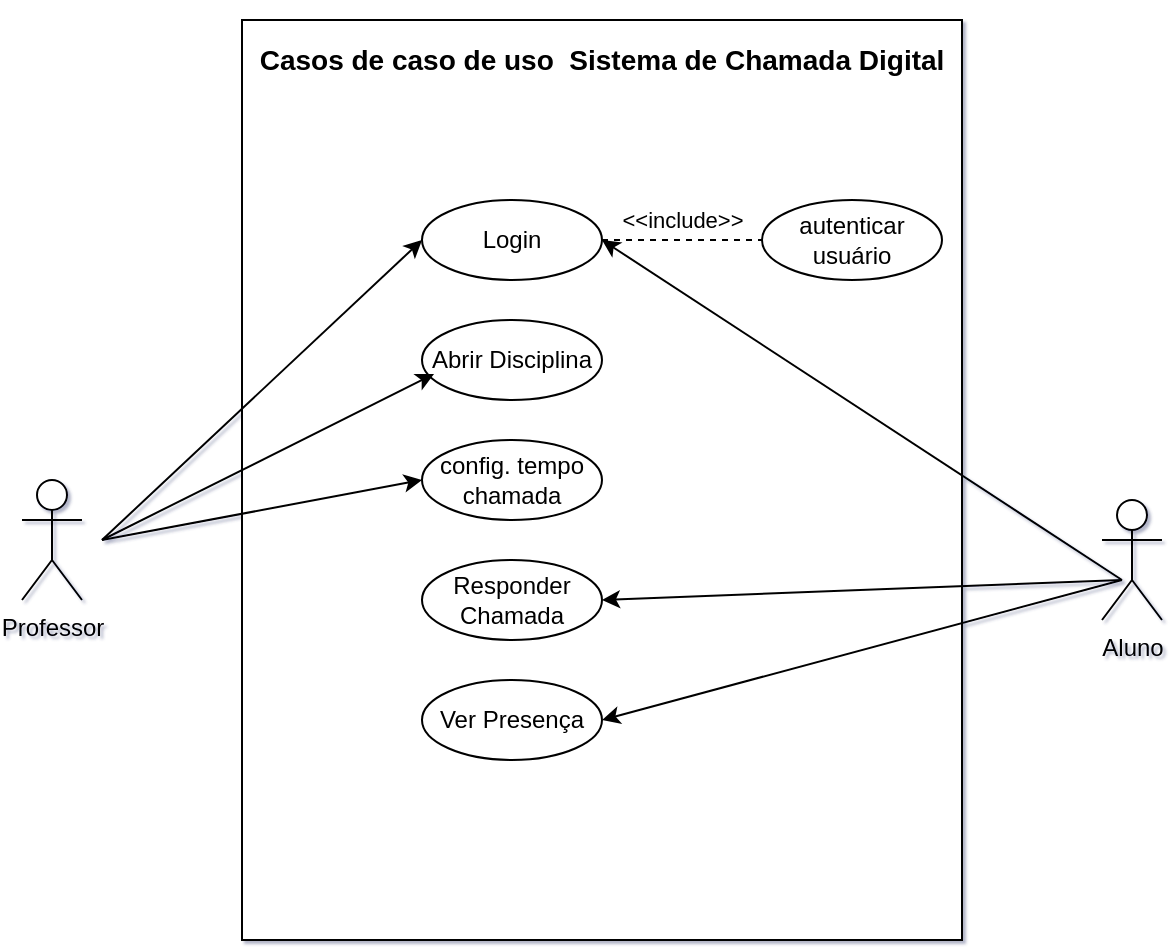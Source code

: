 <mxfile version="24.7.6">
  <diagram name="Página-1" id="XDH4dJ3otHWdcbqTBR5J">
    <mxGraphModel dx="874" dy="468" grid="1" gridSize="10" guides="1" tooltips="1" connect="1" arrows="1" fold="1" page="1" pageScale="1" pageWidth="827" pageHeight="1169" background="none" math="0" shadow="1">
      <root>
        <mxCell id="0" />
        <mxCell id="1" parent="0" />
        <mxCell id="7ThZCeeNwGK1asPZ2rKJ-1" value="Professor" style="shape=umlActor;verticalLabelPosition=bottom;verticalAlign=top;html=1;outlineConnect=0;" vertex="1" parent="1">
          <mxGeometry x="130" y="710" width="30" height="60" as="geometry" />
        </mxCell>
        <mxCell id="7ThZCeeNwGK1asPZ2rKJ-2" value="Aluno" style="shape=umlActor;verticalLabelPosition=bottom;verticalAlign=top;html=1;outlineConnect=0;" vertex="1" parent="1">
          <mxGeometry x="670" y="720" width="30" height="60" as="geometry" />
        </mxCell>
        <mxCell id="7ThZCeeNwGK1asPZ2rKJ-117" value="" style="rounded=0;whiteSpace=wrap;html=1;" vertex="1" parent="1">
          <mxGeometry x="240" y="480" width="360" height="460" as="geometry" />
        </mxCell>
        <mxCell id="7ThZCeeNwGK1asPZ2rKJ-119" value="Login" style="ellipse;whiteSpace=wrap;html=1;" vertex="1" parent="1">
          <mxGeometry x="330" y="570" width="90" height="40" as="geometry" />
        </mxCell>
        <mxCell id="7ThZCeeNwGK1asPZ2rKJ-120" value="Abrir Disciplina" style="ellipse;whiteSpace=wrap;html=1;" vertex="1" parent="1">
          <mxGeometry x="330" y="630" width="90" height="40" as="geometry" />
        </mxCell>
        <mxCell id="7ThZCeeNwGK1asPZ2rKJ-121" value="config. tempo chamada" style="ellipse;whiteSpace=wrap;html=1;" vertex="1" parent="1">
          <mxGeometry x="330" y="690" width="90" height="40" as="geometry" />
        </mxCell>
        <mxCell id="7ThZCeeNwGK1asPZ2rKJ-122" value="Responder Chamada" style="ellipse;whiteSpace=wrap;html=1;" vertex="1" parent="1">
          <mxGeometry x="330" y="750" width="90" height="40" as="geometry" />
        </mxCell>
        <mxCell id="7ThZCeeNwGK1asPZ2rKJ-123" value="Ver Presença" style="ellipse;whiteSpace=wrap;html=1;" vertex="1" parent="1">
          <mxGeometry x="330" y="810" width="90" height="40" as="geometry" />
        </mxCell>
        <mxCell id="7ThZCeeNwGK1asPZ2rKJ-124" value="&lt;b&gt;&lt;font style=&quot;font-size: 14px;&quot;&gt;Casos de caso de uso&amp;nbsp; Sistema de Chamada Digital&lt;/font&gt;&lt;/b&gt;" style="text;html=1;align=center;verticalAlign=middle;whiteSpace=wrap;rounded=0;" vertex="1" parent="1">
          <mxGeometry x="240" y="470" width="360" height="60" as="geometry" />
        </mxCell>
        <mxCell id="7ThZCeeNwGK1asPZ2rKJ-125" value="" style="endArrow=classic;html=1;rounded=0;entryX=0;entryY=0.5;entryDx=0;entryDy=0;" edge="1" parent="1" target="7ThZCeeNwGK1asPZ2rKJ-119">
          <mxGeometry width="50" height="50" relative="1" as="geometry">
            <mxPoint x="170" y="740" as="sourcePoint" />
            <mxPoint x="220" y="690" as="targetPoint" />
          </mxGeometry>
        </mxCell>
        <mxCell id="7ThZCeeNwGK1asPZ2rKJ-126" value="" style="endArrow=classic;html=1;rounded=0;entryX=0.067;entryY=0.675;entryDx=0;entryDy=0;entryPerimeter=0;" edge="1" parent="1" target="7ThZCeeNwGK1asPZ2rKJ-120">
          <mxGeometry width="50" height="50" relative="1" as="geometry">
            <mxPoint x="170" y="740" as="sourcePoint" />
            <mxPoint x="230" y="710" as="targetPoint" />
          </mxGeometry>
        </mxCell>
        <mxCell id="7ThZCeeNwGK1asPZ2rKJ-127" value="" style="endArrow=classic;html=1;rounded=0;entryX=0;entryY=0.5;entryDx=0;entryDy=0;" edge="1" parent="1" target="7ThZCeeNwGK1asPZ2rKJ-121">
          <mxGeometry width="50" height="50" relative="1" as="geometry">
            <mxPoint x="170" y="740" as="sourcePoint" />
            <mxPoint x="240" y="725" as="targetPoint" />
          </mxGeometry>
        </mxCell>
        <mxCell id="7ThZCeeNwGK1asPZ2rKJ-128" value="" style="endArrow=classic;html=1;rounded=0;entryX=1;entryY=0.5;entryDx=0;entryDy=0;" edge="1" parent="1" target="7ThZCeeNwGK1asPZ2rKJ-123">
          <mxGeometry width="50" height="50" relative="1" as="geometry">
            <mxPoint x="680" y="760" as="sourcePoint" />
            <mxPoint x="770" y="900" as="targetPoint" />
          </mxGeometry>
        </mxCell>
        <mxCell id="7ThZCeeNwGK1asPZ2rKJ-129" value="" style="endArrow=classic;html=1;rounded=0;entryX=1;entryY=0.5;entryDx=0;entryDy=0;" edge="1" parent="1" target="7ThZCeeNwGK1asPZ2rKJ-119">
          <mxGeometry width="50" height="50" relative="1" as="geometry">
            <mxPoint x="680" y="760" as="sourcePoint" />
            <mxPoint x="610" y="730" as="targetPoint" />
            <Array as="points" />
          </mxGeometry>
        </mxCell>
        <mxCell id="7ThZCeeNwGK1asPZ2rKJ-131" value="" style="endArrow=classic;html=1;rounded=0;entryX=1;entryY=0.5;entryDx=0;entryDy=0;" edge="1" parent="1" target="7ThZCeeNwGK1asPZ2rKJ-122">
          <mxGeometry width="50" height="50" relative="1" as="geometry">
            <mxPoint x="680" y="760" as="sourcePoint" />
            <mxPoint x="440" y="670" as="targetPoint" />
            <Array as="points" />
          </mxGeometry>
        </mxCell>
        <mxCell id="7ThZCeeNwGK1asPZ2rKJ-133" value="autenticar usuário" style="ellipse;whiteSpace=wrap;html=1;" vertex="1" parent="1">
          <mxGeometry x="500" y="570" width="90" height="40" as="geometry" />
        </mxCell>
        <mxCell id="7ThZCeeNwGK1asPZ2rKJ-150" value="" style="endArrow=none;html=1;rounded=0;exitX=1;exitY=0.5;exitDx=0;exitDy=0;shadow=0;dashed=1;" edge="1" parent="1" source="7ThZCeeNwGK1asPZ2rKJ-119" target="7ThZCeeNwGK1asPZ2rKJ-133">
          <mxGeometry width="50" height="50" relative="1" as="geometry">
            <mxPoint x="430" y="570" as="sourcePoint" />
            <mxPoint x="480" y="520" as="targetPoint" />
            <Array as="points" />
          </mxGeometry>
        </mxCell>
        <mxCell id="7ThZCeeNwGK1asPZ2rKJ-151" value="&amp;lt;&amp;lt;include&amp;gt;&amp;gt;" style="edgeLabel;html=1;align=center;verticalAlign=middle;resizable=0;points=[];" vertex="1" connectable="0" parent="7ThZCeeNwGK1asPZ2rKJ-150">
          <mxGeometry x="0.367" relative="1" as="geometry">
            <mxPoint x="-15" y="-10" as="offset" />
          </mxGeometry>
        </mxCell>
      </root>
    </mxGraphModel>
  </diagram>
</mxfile>
